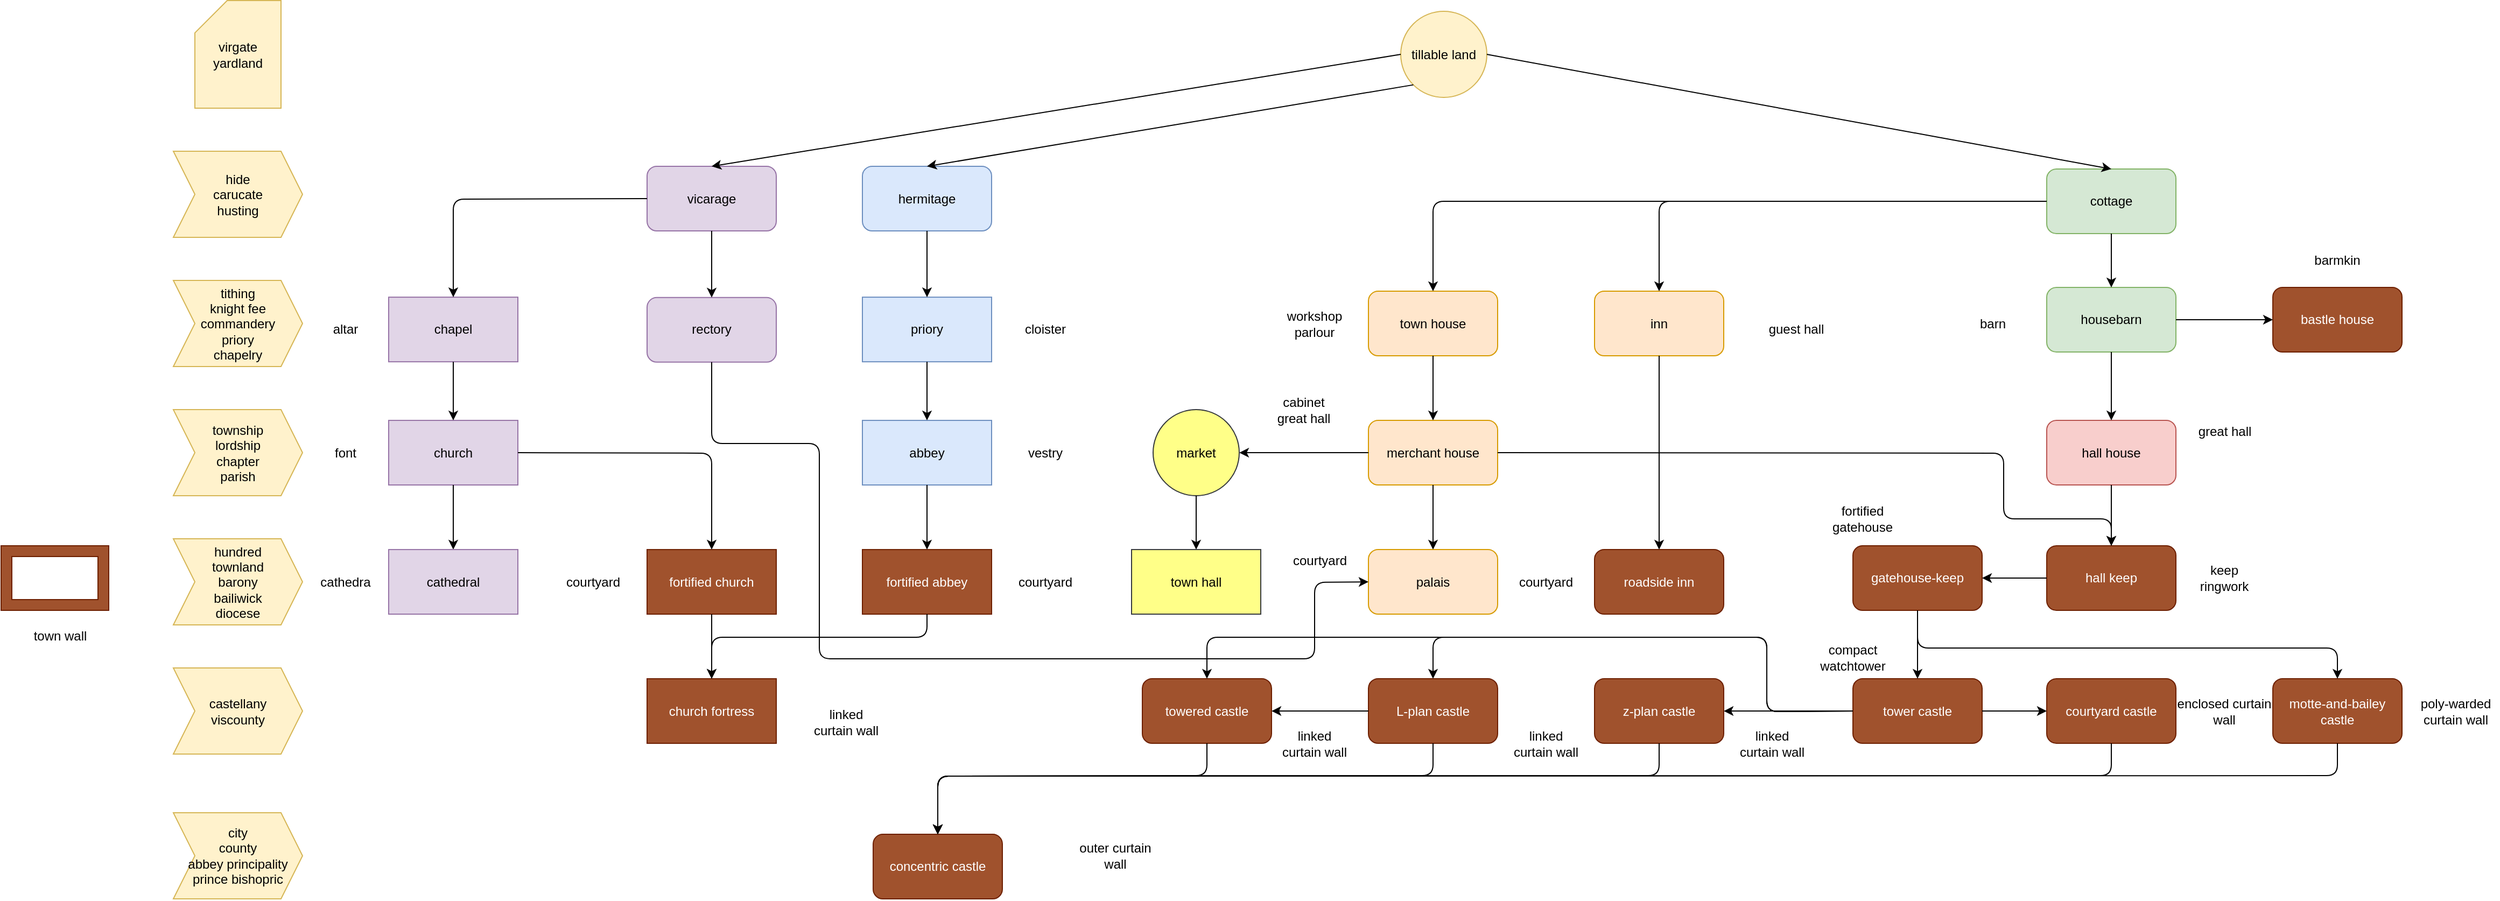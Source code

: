 <mxfile version="12.4.2" type="device" pages="1"><diagram id="bMu57RXg4j-dRuJXqPZt" name="Page-1"><mxGraphModel dx="1585" dy="838" grid="1" gridSize="10" guides="1" tooltips="1" connect="1" arrows="1" fold="1" page="1" pageScale="1" pageWidth="827" pageHeight="1169" math="0" shadow="0"><root><mxCell id="0"/><mxCell id="1" parent="0"/><mxCell id="_dfp7Mp4CcfCrXWmgRFr-1" value="hall house" style="rounded=1;whiteSpace=wrap;html=1;fillColor=#f8cecc;strokeColor=#b85450;" vertex="1" parent="1"><mxGeometry x="2040" y="418.53" width="120" height="60" as="geometry"/></mxCell><mxCell id="_dfp7Mp4CcfCrXWmgRFr-2" value="hall keep" style="rounded=1;whiteSpace=wrap;html=1;fillColor=#a0522d;strokeColor=#6D1F00;fontColor=#ffffff;" vertex="1" parent="1"><mxGeometry x="2040" y="535" width="120" height="60" as="geometry"/></mxCell><mxCell id="_dfp7Mp4CcfCrXWmgRFr-3" value="gatehouse-keep" style="rounded=1;whiteSpace=wrap;html=1;fillColor=#a0522d;strokeColor=#6D1F00;fontColor=#ffffff;" vertex="1" parent="1"><mxGeometry x="1860" y="535" width="120" height="60" as="geometry"/></mxCell><mxCell id="_dfp7Mp4CcfCrXWmgRFr-4" value="" style="endArrow=classic;html=1;entryX=1;entryY=0.5;entryDx=0;entryDy=0;exitX=0;exitY=0.5;exitDx=0;exitDy=0;" edge="1" parent="1" source="_dfp7Mp4CcfCrXWmgRFr-2" target="_dfp7Mp4CcfCrXWmgRFr-3"><mxGeometry width="50" height="50" relative="1" as="geometry"><mxPoint x="2040" y="835" as="sourcePoint"/><mxPoint x="2090" y="785" as="targetPoint"/></mxGeometry></mxCell><mxCell id="_dfp7Mp4CcfCrXWmgRFr-5" value="" style="endArrow=classic;html=1;entryX=0.5;entryY=0;entryDx=0;entryDy=0;exitX=0.5;exitY=1;exitDx=0;exitDy=0;" edge="1" parent="1" source="_dfp7Mp4CcfCrXWmgRFr-1" target="_dfp7Mp4CcfCrXWmgRFr-2"><mxGeometry width="50" height="50" relative="1" as="geometry"><mxPoint x="2040" y="835" as="sourcePoint"/><mxPoint x="2090" y="785" as="targetPoint"/></mxGeometry></mxCell><mxCell id="_dfp7Mp4CcfCrXWmgRFr-6" value="tower castle" style="rounded=1;whiteSpace=wrap;html=1;fillColor=#a0522d;strokeColor=#6D1F00;fontColor=#ffffff;" vertex="1" parent="1"><mxGeometry x="1860" y="658.53" width="120" height="60" as="geometry"/></mxCell><mxCell id="_dfp7Mp4CcfCrXWmgRFr-8" value="motte-and-bailey castle" style="rounded=1;whiteSpace=wrap;html=1;fillColor=#a0522d;strokeColor=#6D1F00;fontColor=#ffffff;" vertex="1" parent="1"><mxGeometry x="2250" y="658.53" width="120" height="60" as="geometry"/></mxCell><mxCell id="_dfp7Mp4CcfCrXWmgRFr-10" value="courtyard castle" style="rounded=1;whiteSpace=wrap;html=1;fillColor=#a0522d;strokeColor=#6D1F00;fontColor=#ffffff;" vertex="1" parent="1"><mxGeometry x="2040" y="658.53" width="120" height="60" as="geometry"/></mxCell><mxCell id="_dfp7Mp4CcfCrXWmgRFr-11" value="z-plan castle" style="rounded=1;whiteSpace=wrap;html=1;fillColor=#a0522d;strokeColor=#6D1F00;fontColor=#ffffff;" vertex="1" parent="1"><mxGeometry x="1620" y="658.53" width="120" height="60" as="geometry"/></mxCell><mxCell id="_dfp7Mp4CcfCrXWmgRFr-12" value="L-plan castle" style="rounded=1;whiteSpace=wrap;html=1;fillColor=#a0522d;strokeColor=#6D1F00;fontColor=#ffffff;" vertex="1" parent="1"><mxGeometry x="1410" y="658.53" width="120" height="60" as="geometry"/></mxCell><mxCell id="_dfp7Mp4CcfCrXWmgRFr-13" value="towered castle" style="rounded=1;whiteSpace=wrap;html=1;fillColor=#a0522d;strokeColor=#6D1F00;fontColor=#ffffff;" vertex="1" parent="1"><mxGeometry x="1200" y="658.53" width="120" height="60" as="geometry"/></mxCell><mxCell id="_dfp7Mp4CcfCrXWmgRFr-18" value="" style="endArrow=classic;html=1;exitX=0;exitY=0.5;exitDx=0;exitDy=0;entryX=1;entryY=0.5;entryDx=0;entryDy=0;" edge="1" parent="1" source="_dfp7Mp4CcfCrXWmgRFr-12" target="_dfp7Mp4CcfCrXWmgRFr-13"><mxGeometry width="50" height="50" relative="1" as="geometry"><mxPoint x="1200" y="1058.53" as="sourcePoint"/><mxPoint x="1250" y="1008.53" as="targetPoint"/></mxGeometry></mxCell><mxCell id="_dfp7Mp4CcfCrXWmgRFr-19" value="poly-warded curtain wall" style="text;html=1;strokeColor=none;fillColor=none;align=center;verticalAlign=middle;whiteSpace=wrap;rounded=0;" vertex="1" parent="1"><mxGeometry x="2380" y="678.53" width="80" height="20" as="geometry"/></mxCell><mxCell id="_dfp7Mp4CcfCrXWmgRFr-20" value="linked curtain wall" style="text;html=1;strokeColor=none;fillColor=none;align=center;verticalAlign=middle;whiteSpace=wrap;rounded=0;" vertex="1" parent="1"><mxGeometry x="1750" y="708.53" width="70" height="20" as="geometry"/></mxCell><mxCell id="_dfp7Mp4CcfCrXWmgRFr-21" value="outer curtain wall" style="text;html=1;strokeColor=none;fillColor=none;align=center;verticalAlign=middle;whiteSpace=wrap;rounded=0;" vertex="1" parent="1"><mxGeometry x="1140" y="813.03" width="70" height="20" as="geometry"/></mxCell><mxCell id="_dfp7Mp4CcfCrXWmgRFr-22" value="enclosed curtain wall" style="text;html=1;strokeColor=none;fillColor=none;align=center;verticalAlign=middle;whiteSpace=wrap;rounded=0;" vertex="1" parent="1"><mxGeometry x="2160" y="678.53" width="90" height="20" as="geometry"/></mxCell><mxCell id="_dfp7Mp4CcfCrXWmgRFr-23" value="compact watchtower" style="text;html=1;strokeColor=none;fillColor=none;align=center;verticalAlign=middle;whiteSpace=wrap;rounded=0;" vertex="1" parent="1"><mxGeometry x="1820" y="628.53" width="80" height="20" as="geometry"/></mxCell><mxCell id="_dfp7Mp4CcfCrXWmgRFr-24" value="fortified gatehouse" style="text;html=1;strokeColor=none;fillColor=none;align=center;verticalAlign=middle;whiteSpace=wrap;rounded=0;" vertex="1" parent="1"><mxGeometry x="1848.71" y="500" width="40" height="20" as="geometry"/></mxCell><mxCell id="_dfp7Mp4CcfCrXWmgRFr-25" value="&lt;div&gt;keep&lt;/div&gt;&lt;div&gt;ringwork&lt;br&gt;&lt;/div&gt;" style="text;html=1;strokeColor=none;fillColor=none;align=center;verticalAlign=middle;whiteSpace=wrap;rounded=0;" vertex="1" parent="1"><mxGeometry x="2185" y="555" width="40" height="20" as="geometry"/></mxCell><mxCell id="_dfp7Mp4CcfCrXWmgRFr-26" value="housebarn" style="rounded=1;whiteSpace=wrap;html=1;fillColor=#d5e8d4;strokeColor=#82b366;" vertex="1" parent="1"><mxGeometry x="2040" y="295" width="120" height="60" as="geometry"/></mxCell><mxCell id="_dfp7Mp4CcfCrXWmgRFr-27" value="" style="endArrow=classic;html=1;entryX=0.5;entryY=0;entryDx=0;entryDy=0;exitX=0.5;exitY=1;exitDx=0;exitDy=0;" edge="1" parent="1" source="_dfp7Mp4CcfCrXWmgRFr-26" target="_dfp7Mp4CcfCrXWmgRFr-1"><mxGeometry width="50" height="50" relative="1" as="geometry"><mxPoint x="1410" y="1235" as="sourcePoint"/><mxPoint x="1460" y="1185" as="targetPoint"/></mxGeometry></mxCell><mxCell id="_dfp7Mp4CcfCrXWmgRFr-28" value="great hall" style="text;html=1;strokeColor=none;fillColor=none;align=center;verticalAlign=middle;whiteSpace=wrap;rounded=0;" vertex="1" parent="1"><mxGeometry x="2172.5" y="418.53" width="65" height="20" as="geometry"/></mxCell><mxCell id="_dfp7Mp4CcfCrXWmgRFr-29" value="cottage" style="rounded=1;whiteSpace=wrap;html=1;fillColor=#d5e8d4;strokeColor=#82b366;" vertex="1" parent="1"><mxGeometry x="2040" y="185" width="120" height="60" as="geometry"/></mxCell><mxCell id="_dfp7Mp4CcfCrXWmgRFr-30" value="" style="endArrow=classic;html=1;entryX=0.5;entryY=0;entryDx=0;entryDy=0;exitX=0.5;exitY=1;exitDx=0;exitDy=0;" edge="1" parent="1" source="_dfp7Mp4CcfCrXWmgRFr-29" target="_dfp7Mp4CcfCrXWmgRFr-26"><mxGeometry width="50" height="50" relative="1" as="geometry"><mxPoint x="1410" y="1235" as="sourcePoint"/><mxPoint x="1460" y="1185" as="targetPoint"/></mxGeometry></mxCell><mxCell id="_dfp7Mp4CcfCrXWmgRFr-31" value="barn" style="text;html=1;strokeColor=none;fillColor=none;align=center;verticalAlign=middle;whiteSpace=wrap;rounded=0;" vertex="1" parent="1"><mxGeometry x="1970" y="318.53" width="40" height="20" as="geometry"/></mxCell><mxCell id="_dfp7Mp4CcfCrXWmgRFr-54" value="inn" style="rounded=1;whiteSpace=wrap;html=1;fillColor=#ffe6cc;strokeColor=#d79b00;" vertex="1" parent="1"><mxGeometry x="1620" y="298.53" width="120" height="60" as="geometry"/></mxCell><mxCell id="_dfp7Mp4CcfCrXWmgRFr-55" value="roadside inn" style="rounded=1;whiteSpace=wrap;html=1;fillColor=#a0522d;strokeColor=#6D1F00;fontColor=#ffffff;" vertex="1" parent="1"><mxGeometry x="1620" y="538.53" width="120" height="60" as="geometry"/></mxCell><mxCell id="_dfp7Mp4CcfCrXWmgRFr-56" value="" style="endArrow=classic;html=1;exitX=0.5;exitY=1;exitDx=0;exitDy=0;" edge="1" parent="1" source="_dfp7Mp4CcfCrXWmgRFr-54" target="_dfp7Mp4CcfCrXWmgRFr-55"><mxGeometry width="50" height="50" relative="1" as="geometry"><mxPoint x="1270" y="1673.53" as="sourcePoint"/><mxPoint x="1320" y="1623.53" as="targetPoint"/></mxGeometry></mxCell><mxCell id="_dfp7Mp4CcfCrXWmgRFr-57" value="courtyard" style="text;html=1;strokeColor=none;fillColor=none;align=center;verticalAlign=middle;whiteSpace=wrap;rounded=0;" vertex="1" parent="1"><mxGeometry x="1325" y="538.53" width="80" height="20" as="geometry"/></mxCell><mxCell id="_dfp7Mp4CcfCrXWmgRFr-58" value="town house" style="rounded=1;whiteSpace=wrap;html=1;fillColor=#ffe6cc;strokeColor=#d79b00;" vertex="1" parent="1"><mxGeometry x="1410" y="298.53" width="120" height="60" as="geometry"/></mxCell><mxCell id="_dfp7Mp4CcfCrXWmgRFr-59" value="merchant house" style="rounded=1;whiteSpace=wrap;html=1;fillColor=#ffe6cc;strokeColor=#d79b00;" vertex="1" parent="1"><mxGeometry x="1410" y="418.53" width="120" height="60" as="geometry"/></mxCell><mxCell id="_dfp7Mp4CcfCrXWmgRFr-60" value="" style="endArrow=classic;html=1;exitX=0.5;exitY=1;exitDx=0;exitDy=0;" edge="1" parent="1" source="_dfp7Mp4CcfCrXWmgRFr-58" target="_dfp7Mp4CcfCrXWmgRFr-59"><mxGeometry width="50" height="50" relative="1" as="geometry"><mxPoint x="1280" y="1673.53" as="sourcePoint"/><mxPoint x="1600" y="1049.392" as="targetPoint"/></mxGeometry></mxCell><mxCell id="_dfp7Mp4CcfCrXWmgRFr-61" value="courtyard" style="text;html=1;strokeColor=none;fillColor=none;align=center;verticalAlign=middle;whiteSpace=wrap;rounded=0;" vertex="1" parent="1"><mxGeometry x="1540" y="558.53" width="70" height="20" as="geometry"/></mxCell><mxCell id="_dfp7Mp4CcfCrXWmgRFr-62" value="&lt;div&gt;cabinet&lt;/div&gt;&lt;div&gt;great hall&lt;br&gt;&lt;/div&gt;" style="text;html=1;strokeColor=none;fillColor=none;align=center;verticalAlign=middle;whiteSpace=wrap;rounded=0;" vertex="1" parent="1"><mxGeometry x="1320" y="398.53" width="60" height="20" as="geometry"/></mxCell><mxCell id="_dfp7Mp4CcfCrXWmgRFr-63" value="" style="endArrow=classic;html=1;exitX=0;exitY=0.5;exitDx=0;exitDy=0;entryX=0.5;entryY=0;entryDx=0;entryDy=0;" edge="1" parent="1" source="_dfp7Mp4CcfCrXWmgRFr-29" target="_dfp7Mp4CcfCrXWmgRFr-54"><mxGeometry width="50" height="50" relative="1" as="geometry"><mxPoint x="1910" y="275" as="sourcePoint"/><mxPoint x="1560" y="585" as="targetPoint"/><Array as="points"><mxPoint x="1680" y="215"/></Array></mxGeometry></mxCell><mxCell id="_dfp7Mp4CcfCrXWmgRFr-64" value="" style="endArrow=classic;html=1;exitX=0;exitY=0.5;exitDx=0;exitDy=0;entryX=0.5;entryY=0;entryDx=0;entryDy=0;" edge="1" parent="1" source="_dfp7Mp4CcfCrXWmgRFr-29" target="_dfp7Mp4CcfCrXWmgRFr-58"><mxGeometry width="50" height="50" relative="1" as="geometry"><mxPoint x="1340" y="145" as="sourcePoint"/><mxPoint x="1050" y="317.07" as="targetPoint"/><Array as="points"><mxPoint x="1470" y="215"/></Array></mxGeometry></mxCell><mxCell id="_dfp7Mp4CcfCrXWmgRFr-65" value="guest hall" style="text;html=1;strokeColor=none;fillColor=none;align=center;verticalAlign=middle;whiteSpace=wrap;rounded=0;" vertex="1" parent="1"><mxGeometry x="1770" y="324.42" width="75" height="20" as="geometry"/></mxCell><mxCell id="_dfp7Mp4CcfCrXWmgRFr-66" value="&lt;div&gt;workshop&lt;/div&gt;&lt;div&gt;parlour&lt;br&gt;&lt;/div&gt;" style="text;html=1;strokeColor=none;fillColor=none;align=center;verticalAlign=middle;whiteSpace=wrap;rounded=0;" vertex="1" parent="1"><mxGeometry x="1325" y="318.53" width="70" height="20" as="geometry"/></mxCell><mxCell id="_dfp7Mp4CcfCrXWmgRFr-67" value="concentric castle" style="rounded=1;whiteSpace=wrap;html=1;fillColor=#a0522d;strokeColor=#6D1F00;fontColor=#ffffff;" vertex="1" parent="1"><mxGeometry x="950" y="803.03" width="120" height="60" as="geometry"/></mxCell><mxCell id="_dfp7Mp4CcfCrXWmgRFr-68" value="" style="endArrow=classic;html=1;exitX=0.5;exitY=1;exitDx=0;exitDy=0;entryX=0.5;entryY=0;entryDx=0;entryDy=0;" edge="1" parent="1" source="_dfp7Mp4CcfCrXWmgRFr-13" target="_dfp7Mp4CcfCrXWmgRFr-67"><mxGeometry width="50" height="50" relative="1" as="geometry"><mxPoint x="1290" y="838.53" as="sourcePoint"/><mxPoint x="1140" y="778.53" as="targetPoint"/><Array as="points"><mxPoint x="1260" y="748.53"/><mxPoint x="1010" y="749"/></Array></mxGeometry></mxCell><mxCell id="_dfp7Mp4CcfCrXWmgRFr-69" value="" style="endArrow=classic;html=1;exitX=0.5;exitY=1;exitDx=0;exitDy=0;entryX=0.5;entryY=0;entryDx=0;entryDy=0;" edge="1" parent="1" source="_dfp7Mp4CcfCrXWmgRFr-12" target="_dfp7Mp4CcfCrXWmgRFr-67"><mxGeometry width="50" height="50" relative="1" as="geometry"><mxPoint x="1300" y="908.53" as="sourcePoint"/><mxPoint x="1360" y="838.53" as="targetPoint"/><Array as="points"><mxPoint x="1470" y="748.53"/><mxPoint x="1010" y="749"/></Array></mxGeometry></mxCell><mxCell id="_dfp7Mp4CcfCrXWmgRFr-70" value="" style="endArrow=classic;html=1;exitX=0.5;exitY=1;exitDx=0;exitDy=0;entryX=0.5;entryY=0;entryDx=0;entryDy=0;" edge="1" parent="1" source="_dfp7Mp4CcfCrXWmgRFr-11" target="_dfp7Mp4CcfCrXWmgRFr-67"><mxGeometry width="50" height="50" relative="1" as="geometry"><mxPoint x="1670" y="788.53" as="sourcePoint"/><mxPoint x="1520" y="818.53" as="targetPoint"/><Array as="points"><mxPoint x="1680" y="748.53"/><mxPoint x="1010" y="749"/></Array></mxGeometry></mxCell><mxCell id="_dfp7Mp4CcfCrXWmgRFr-71" value="" style="endArrow=classic;html=1;exitX=0.5;exitY=1;exitDx=0;exitDy=0;entryX=0.5;entryY=0;entryDx=0;entryDy=0;" edge="1" parent="1" source="_dfp7Mp4CcfCrXWmgRFr-10" target="_dfp7Mp4CcfCrXWmgRFr-67"><mxGeometry width="50" height="50" relative="1" as="geometry"><mxPoint x="1820" y="778.53" as="sourcePoint"/><mxPoint x="1830" y="808.53" as="targetPoint"/><Array as="points"><mxPoint x="2100" y="748.53"/><mxPoint x="1010" y="749"/></Array></mxGeometry></mxCell><mxCell id="_dfp7Mp4CcfCrXWmgRFr-72" value="" style="endArrow=classic;html=1;exitX=0.5;exitY=1;exitDx=0;exitDy=0;entryX=0.5;entryY=0;entryDx=0;entryDy=0;" edge="1" parent="1" source="_dfp7Mp4CcfCrXWmgRFr-8" target="_dfp7Mp4CcfCrXWmgRFr-67"><mxGeometry width="50" height="50" relative="1" as="geometry"><mxPoint x="2040" y="838.53" as="sourcePoint"/><mxPoint x="2070" y="818.53" as="targetPoint"/><Array as="points"><mxPoint x="2310" y="748.53"/><mxPoint x="1010" y="749"/></Array></mxGeometry></mxCell><mxCell id="_dfp7Mp4CcfCrXWmgRFr-95" value="priory" style="rounded=0;whiteSpace=wrap;html=1;fillColor=#dae8fc;strokeColor=#6c8ebf;" vertex="1" parent="1"><mxGeometry x="940" y="304.08" width="120" height="60" as="geometry"/></mxCell><mxCell id="_dfp7Mp4CcfCrXWmgRFr-96" value="abbey" style="rounded=0;whiteSpace=wrap;html=1;fillColor=#dae8fc;strokeColor=#6c8ebf;" vertex="1" parent="1"><mxGeometry x="940" y="418.53" width="120" height="60" as="geometry"/></mxCell><mxCell id="_dfp7Mp4CcfCrXWmgRFr-97" value="fortified abbey" style="rounded=0;whiteSpace=wrap;html=1;fillColor=#a0522d;strokeColor=#6D1F00;fontColor=#ffffff;" vertex="1" parent="1"><mxGeometry x="940" y="538.53" width="120" height="60" as="geometry"/></mxCell><mxCell id="_dfp7Mp4CcfCrXWmgRFr-98" value="" style="endArrow=classic;html=1;exitX=0.5;exitY=1;exitDx=0;exitDy=0;" edge="1" parent="1" source="_dfp7Mp4CcfCrXWmgRFr-96" target="_dfp7Mp4CcfCrXWmgRFr-97"><mxGeometry width="50" height="50" relative="1" as="geometry"><mxPoint x="1171.29" y="544.997" as="sourcePoint"/><mxPoint x="1071.29" y="665.83" as="targetPoint"/></mxGeometry></mxCell><mxCell id="_dfp7Mp4CcfCrXWmgRFr-99" value="" style="endArrow=classic;html=1;exitX=0.5;exitY=1;exitDx=0;exitDy=0;entryX=0.5;entryY=0;entryDx=0;entryDy=0;" edge="1" parent="1" source="_dfp7Mp4CcfCrXWmgRFr-95" target="_dfp7Mp4CcfCrXWmgRFr-96"><mxGeometry width="50" height="50" relative="1" as="geometry"><mxPoint x="1151.29" y="537.497" as="sourcePoint"/><mxPoint x="1111.29" y="610.83" as="targetPoint"/></mxGeometry></mxCell><mxCell id="_dfp7Mp4CcfCrXWmgRFr-100" value="church" style="rounded=0;whiteSpace=wrap;html=1;fillColor=#e1d5e7;strokeColor=#9673a6;" vertex="1" parent="1"><mxGeometry x="500" y="418.53" width="120" height="60" as="geometry"/></mxCell><mxCell id="_dfp7Mp4CcfCrXWmgRFr-102" value="hermitage" style="rounded=1;whiteSpace=wrap;html=1;fillColor=#dae8fc;strokeColor=#6c8ebf;" vertex="1" parent="1"><mxGeometry x="940" y="182.5" width="120" height="60" as="geometry"/></mxCell><mxCell id="_dfp7Mp4CcfCrXWmgRFr-103" value="" style="endArrow=classic;html=1;entryX=0.5;entryY=0;entryDx=0;entryDy=0;exitX=0.5;exitY=1;exitDx=0;exitDy=0;" edge="1" parent="1" source="_dfp7Mp4CcfCrXWmgRFr-100" target="_dfp7Mp4CcfCrXWmgRFr-118"><mxGeometry width="50" height="50" relative="1" as="geometry"><mxPoint x="360" y="350" as="sourcePoint"/><mxPoint x="560" y="552.64" as="targetPoint"/></mxGeometry></mxCell><mxCell id="_dfp7Mp4CcfCrXWmgRFr-104" value="rectory" style="rounded=1;whiteSpace=wrap;html=1;fillColor=#e1d5e7;strokeColor=#9673a6;" vertex="1" parent="1"><mxGeometry x="740" y="304.42" width="120" height="60" as="geometry"/></mxCell><mxCell id="_dfp7Mp4CcfCrXWmgRFr-105" value="vicarage" style="rounded=1;whiteSpace=wrap;html=1;fillColor=#e1d5e7;strokeColor=#9673a6;" vertex="1" parent="1"><mxGeometry x="740" y="182.5" width="120" height="60" as="geometry"/></mxCell><mxCell id="_dfp7Mp4CcfCrXWmgRFr-106" value="" style="endArrow=classic;html=1;exitX=0.5;exitY=1;exitDx=0;exitDy=0;entryX=0.5;entryY=0;entryDx=0;entryDy=0;" edge="1" parent="1" source="_dfp7Mp4CcfCrXWmgRFr-105" target="_dfp7Mp4CcfCrXWmgRFr-104"><mxGeometry width="50" height="50" relative="1" as="geometry"><mxPoint x="870" y="552.5" as="sourcePoint"/><mxPoint x="790" y="580" as="targetPoint"/></mxGeometry></mxCell><mxCell id="_dfp7Mp4CcfCrXWmgRFr-107" value="" style="endArrow=classic;html=1;exitX=0.5;exitY=1;exitDx=0;exitDy=0;entryX=0.5;entryY=0;entryDx=0;entryDy=0;" edge="1" parent="1" source="_dfp7Mp4CcfCrXWmgRFr-102" target="_dfp7Mp4CcfCrXWmgRFr-95"><mxGeometry width="50" height="50" relative="1" as="geometry"><mxPoint x="781.29" y="250.83" as="sourcePoint"/><mxPoint x="781.29" y="316.11" as="targetPoint"/></mxGeometry></mxCell><mxCell id="_dfp7Mp4CcfCrXWmgRFr-108" value="chapel" style="rounded=0;whiteSpace=wrap;html=1;fillColor=#e1d5e7;strokeColor=#9673a6;" vertex="1" parent="1"><mxGeometry x="500" y="304.08" width="120" height="60" as="geometry"/></mxCell><mxCell id="_dfp7Mp4CcfCrXWmgRFr-109" value="" style="endArrow=classic;html=1;exitX=0;exitY=0.5;exitDx=0;exitDy=0;entryX=0.5;entryY=0;entryDx=0;entryDy=0;" edge="1" parent="1" source="_dfp7Mp4CcfCrXWmgRFr-105" target="_dfp7Mp4CcfCrXWmgRFr-108"><mxGeometry width="50" height="50" relative="1" as="geometry"><mxPoint x="670" y="140" as="sourcePoint"/><mxPoint x="550" y="140" as="targetPoint"/><Array as="points"><mxPoint x="560" y="213"/></Array></mxGeometry></mxCell><mxCell id="_dfp7Mp4CcfCrXWmgRFr-110" value="" style="endArrow=classic;html=1;exitX=0.5;exitY=1;exitDx=0;exitDy=0;" edge="1" parent="1" source="_dfp7Mp4CcfCrXWmgRFr-108" target="_dfp7Mp4CcfCrXWmgRFr-100"><mxGeometry width="50" height="50" relative="1" as="geometry"><mxPoint x="390" y="260" as="sourcePoint"/><mxPoint x="390" y="321.92" as="targetPoint"/></mxGeometry></mxCell><mxCell id="_dfp7Mp4CcfCrXWmgRFr-111" value="cathedra" style="text;html=1;strokeColor=none;fillColor=none;align=center;verticalAlign=middle;whiteSpace=wrap;rounded=0;" vertex="1" parent="1"><mxGeometry x="440" y="558.53" width="40" height="20" as="geometry"/></mxCell><mxCell id="_dfp7Mp4CcfCrXWmgRFr-112" value="altar" style="text;html=1;strokeColor=none;fillColor=none;align=center;verticalAlign=middle;whiteSpace=wrap;rounded=0;" vertex="1" parent="1"><mxGeometry x="440" y="324.42" width="40" height="20" as="geometry"/></mxCell><mxCell id="_dfp7Mp4CcfCrXWmgRFr-114" value="font" style="text;html=1;strokeColor=none;fillColor=none;align=center;verticalAlign=middle;whiteSpace=wrap;rounded=0;" vertex="1" parent="1"><mxGeometry x="440" y="438.53" width="40" height="20" as="geometry"/></mxCell><mxCell id="_dfp7Mp4CcfCrXWmgRFr-115" value="cloister" style="text;html=1;strokeColor=none;fillColor=none;align=center;verticalAlign=middle;whiteSpace=wrap;rounded=0;" vertex="1" parent="1"><mxGeometry x="1090" y="324.42" width="40" height="20" as="geometry"/></mxCell><mxCell id="_dfp7Mp4CcfCrXWmgRFr-116" value="courtyard" style="text;html=1;strokeColor=none;fillColor=none;align=center;verticalAlign=middle;whiteSpace=wrap;rounded=0;" vertex="1" parent="1"><mxGeometry x="1090" y="558.53" width="40" height="20" as="geometry"/></mxCell><mxCell id="_dfp7Mp4CcfCrXWmgRFr-117" value="vestry" style="text;html=1;strokeColor=none;fillColor=none;align=center;verticalAlign=middle;whiteSpace=wrap;rounded=0;" vertex="1" parent="1"><mxGeometry x="1090" y="438.53" width="40" height="20" as="geometry"/></mxCell><mxCell id="_dfp7Mp4CcfCrXWmgRFr-118" value="cathedral" style="rounded=0;whiteSpace=wrap;html=1;fillColor=#e1d5e7;strokeColor=#9673a6;" vertex="1" parent="1"><mxGeometry x="500" y="538.53" width="120" height="60" as="geometry"/></mxCell><mxCell id="_dfp7Mp4CcfCrXWmgRFr-119" value="palais" style="rounded=1;whiteSpace=wrap;html=1;fillColor=#ffe6cc;strokeColor=#d79b00;" vertex="1" parent="1"><mxGeometry x="1410" y="538.53" width="120" height="60" as="geometry"/></mxCell><mxCell id="_dfp7Mp4CcfCrXWmgRFr-120" value="" style="endArrow=classic;html=1;exitX=0.5;exitY=1;exitDx=0;exitDy=0;entryX=0.5;entryY=0;entryDx=0;entryDy=0;" edge="1" parent="1" source="_dfp7Mp4CcfCrXWmgRFr-59" target="_dfp7Mp4CcfCrXWmgRFr-119"><mxGeometry width="50" height="50" relative="1" as="geometry"><mxPoint x="1350" y="723.53" as="sourcePoint"/><mxPoint x="1350" y="792.5" as="targetPoint"/></mxGeometry></mxCell><mxCell id="_dfp7Mp4CcfCrXWmgRFr-128" value="tillable land" style="ellipse;whiteSpace=wrap;html=1;aspect=fixed;fillColor=#fff2cc;strokeColor=#d6b656;" vertex="1" parent="1"><mxGeometry x="1440" y="38.53" width="80" height="80" as="geometry"/></mxCell><mxCell id="hwaHzR4y0qbsWdCwGKjP-1" value="&lt;div&gt;virgate&lt;/div&gt;&lt;div&gt;yardland&lt;br&gt;&lt;/div&gt;" style="shape=card;whiteSpace=wrap;html=1;fillColor=#fff2cc;strokeColor=#d6b656;" vertex="1" parent="1"><mxGeometry x="320" y="28.53" width="80" height="100" as="geometry"/></mxCell><mxCell id="hwaHzR4y0qbsWdCwGKjP-2" value="&lt;div&gt;hide&lt;/div&gt;&lt;div&gt;carucate&lt;/div&gt;&lt;div&gt;husting&lt;br&gt;&lt;/div&gt;" style="shape=step;perimeter=stepPerimeter;whiteSpace=wrap;html=1;fixedSize=1;fillColor=#fff2cc;strokeColor=#d6b656;" vertex="1" parent="1"><mxGeometry x="300" y="168.53" width="120" height="80" as="geometry"/></mxCell><mxCell id="hwaHzR4y0qbsWdCwGKjP-3" value="&lt;div&gt;tithing&lt;/div&gt;&lt;div&gt;knight fee&lt;/div&gt;&lt;div&gt;commandery&lt;/div&gt;&lt;div&gt;priory&lt;/div&gt;&lt;div&gt;chapelry&lt;br&gt;&lt;/div&gt;" style="shape=step;perimeter=stepPerimeter;whiteSpace=wrap;html=1;fixedSize=1;fillColor=#fff2cc;strokeColor=#d6b656;" vertex="1" parent="1"><mxGeometry x="300" y="288.53" width="120" height="80" as="geometry"/></mxCell><mxCell id="hwaHzR4y0qbsWdCwGKjP-4" value="&lt;div&gt;township&lt;/div&gt;&lt;div&gt;lordship&lt;/div&gt;&lt;div&gt;chapter&lt;/div&gt;&lt;div&gt;parish&lt;br&gt;&lt;/div&gt;" style="shape=step;perimeter=stepPerimeter;whiteSpace=wrap;html=1;fixedSize=1;fillColor=#fff2cc;strokeColor=#d6b656;" vertex="1" parent="1"><mxGeometry x="300" y="408.53" width="120" height="80" as="geometry"/></mxCell><mxCell id="hwaHzR4y0qbsWdCwGKjP-5" value="&lt;div&gt;hundred&lt;/div&gt;&lt;div&gt;townland&lt;/div&gt;&lt;div&gt;barony&lt;/div&gt;&lt;div&gt;bailiwick&lt;/div&gt;&lt;div&gt;diocese&lt;/div&gt;" style="shape=step;perimeter=stepPerimeter;whiteSpace=wrap;html=1;fixedSize=1;fillColor=#fff2cc;strokeColor=#d6b656;" vertex="1" parent="1"><mxGeometry x="300" y="528.53" width="120" height="80" as="geometry"/></mxCell><mxCell id="hwaHzR4y0qbsWdCwGKjP-6" value="&lt;div&gt;castellany&lt;/div&gt;&lt;div&gt;viscounty&lt;br&gt;&lt;/div&gt;" style="shape=step;perimeter=stepPerimeter;whiteSpace=wrap;html=1;fixedSize=1;fillColor=#fff2cc;strokeColor=#d6b656;" vertex="1" parent="1"><mxGeometry x="300" y="648.53" width="120" height="80" as="geometry"/></mxCell><mxCell id="hwaHzR4y0qbsWdCwGKjP-7" value="&lt;div&gt;city&lt;/div&gt;&lt;div&gt;county&lt;/div&gt;&lt;div&gt;abbey principality&lt;/div&gt;&lt;div&gt;prince bishopric&lt;br&gt;&lt;/div&gt;" style="shape=step;perimeter=stepPerimeter;whiteSpace=wrap;html=1;fixedSize=1;fillColor=#fff2cc;strokeColor=#d6b656;" vertex="1" parent="1"><mxGeometry x="300" y="783.03" width="120" height="80" as="geometry"/></mxCell><mxCell id="hwaHzR4y0qbsWdCwGKjP-9" value="" style="endArrow=classic;html=1;exitX=0.5;exitY=1;exitDx=0;exitDy=0;entryX=0.5;entryY=0;entryDx=0;entryDy=0;" edge="1" parent="1" source="_dfp7Mp4CcfCrXWmgRFr-3" target="_dfp7Mp4CcfCrXWmgRFr-6"><mxGeometry width="50" height="50" relative="1" as="geometry"><mxPoint x="1130" y="1270" as="sourcePoint"/><mxPoint x="1180" y="1220" as="targetPoint"/></mxGeometry></mxCell><mxCell id="hwaHzR4y0qbsWdCwGKjP-13" value="linked curtain wall" style="text;html=1;strokeColor=none;fillColor=none;align=center;verticalAlign=middle;whiteSpace=wrap;rounded=0;" vertex="1" parent="1"><mxGeometry x="1540" y="708.53" width="70" height="20" as="geometry"/></mxCell><mxCell id="hwaHzR4y0qbsWdCwGKjP-14" value="linked curtain wall" style="text;html=1;strokeColor=none;fillColor=none;align=center;verticalAlign=middle;whiteSpace=wrap;rounded=0;" vertex="1" parent="1"><mxGeometry x="1325" y="708.53" width="70" height="20" as="geometry"/></mxCell><mxCell id="hwaHzR4y0qbsWdCwGKjP-15" value="" style="endArrow=classic;html=1;exitX=0;exitY=0.5;exitDx=0;exitDy=0;entryX=1;entryY=0.5;entryDx=0;entryDy=0;" edge="1" parent="1" source="_dfp7Mp4CcfCrXWmgRFr-6" target="_dfp7Mp4CcfCrXWmgRFr-11"><mxGeometry width="50" height="50" relative="1" as="geometry"><mxPoint x="860" y="920" as="sourcePoint"/><mxPoint x="910" y="870" as="targetPoint"/></mxGeometry></mxCell><mxCell id="hwaHzR4y0qbsWdCwGKjP-16" value="" style="endArrow=classic;html=1;entryX=0.5;entryY=0;entryDx=0;entryDy=0;exitX=0.5;exitY=1;exitDx=0;exitDy=0;" edge="1" parent="1" source="_dfp7Mp4CcfCrXWmgRFr-3" target="_dfp7Mp4CcfCrXWmgRFr-8"><mxGeometry width="50" height="50" relative="1" as="geometry"><mxPoint x="2020" y="620" as="sourcePoint"/><mxPoint x="910" y="870" as="targetPoint"/><Array as="points"><mxPoint x="1920" y="630"/><mxPoint x="2310" y="630"/></Array></mxGeometry></mxCell><mxCell id="hwaHzR4y0qbsWdCwGKjP-17" value="" style="endArrow=classic;html=1;entryX=0;entryY=0.5;entryDx=0;entryDy=0;exitX=1;exitY=0.5;exitDx=0;exitDy=0;" edge="1" parent="1" source="_dfp7Mp4CcfCrXWmgRFr-6" target="_dfp7Mp4CcfCrXWmgRFr-10"><mxGeometry width="50" height="50" relative="1" as="geometry"><mxPoint x="860" y="920" as="sourcePoint"/><mxPoint x="910" y="870" as="targetPoint"/></mxGeometry></mxCell><mxCell id="hwaHzR4y0qbsWdCwGKjP-18" value="" style="endArrow=classic;html=1;exitX=0;exitY=0.5;exitDx=0;exitDy=0;entryX=0.5;entryY=0;entryDx=0;entryDy=0;" edge="1" parent="1" source="_dfp7Mp4CcfCrXWmgRFr-6" target="_dfp7Mp4CcfCrXWmgRFr-12"><mxGeometry width="50" height="50" relative="1" as="geometry"><mxPoint x="860" y="920" as="sourcePoint"/><mxPoint x="1610" y="610" as="targetPoint"/><Array as="points"><mxPoint x="1780" y="689"/><mxPoint x="1780" y="620"/><mxPoint x="1470" y="620"/></Array></mxGeometry></mxCell><mxCell id="hwaHzR4y0qbsWdCwGKjP-19" value="" style="endArrow=classic;html=1;exitX=0;exitY=0.5;exitDx=0;exitDy=0;entryX=0.5;entryY=0;entryDx=0;entryDy=0;" edge="1" parent="1" source="_dfp7Mp4CcfCrXWmgRFr-6" target="_dfp7Mp4CcfCrXWmgRFr-13"><mxGeometry width="50" height="50" relative="1" as="geometry"><mxPoint x="860" y="920" as="sourcePoint"/><mxPoint x="1300" y="610" as="targetPoint"/><Array as="points"><mxPoint x="1780" y="689"/><mxPoint x="1780" y="620"/><mxPoint x="1260" y="620"/></Array></mxGeometry></mxCell><mxCell id="hwaHzR4y0qbsWdCwGKjP-20" value="" style="endArrow=classic;html=1;entryX=0.5;entryY=0;entryDx=0;entryDy=0;exitX=1;exitY=0.5;exitDx=0;exitDy=0;" edge="1" parent="1" source="_dfp7Mp4CcfCrXWmgRFr-128" target="_dfp7Mp4CcfCrXWmgRFr-29"><mxGeometry width="50" height="50" relative="1" as="geometry"><mxPoint x="300" y="930" as="sourcePoint"/><mxPoint x="350" y="880" as="targetPoint"/></mxGeometry></mxCell><mxCell id="hwaHzR4y0qbsWdCwGKjP-21" value="" style="endArrow=classic;html=1;exitX=0;exitY=1;exitDx=0;exitDy=0;entryX=0.5;entryY=0;entryDx=0;entryDy=0;" edge="1" parent="1" source="_dfp7Mp4CcfCrXWmgRFr-128" target="_dfp7Mp4CcfCrXWmgRFr-102"><mxGeometry width="50" height="50" relative="1" as="geometry"><mxPoint x="300" y="930" as="sourcePoint"/><mxPoint x="350" y="880" as="targetPoint"/></mxGeometry></mxCell><mxCell id="hwaHzR4y0qbsWdCwGKjP-22" value="" style="endArrow=classic;html=1;exitX=0;exitY=0.5;exitDx=0;exitDy=0;entryX=0.5;entryY=0;entryDx=0;entryDy=0;" edge="1" parent="1" source="_dfp7Mp4CcfCrXWmgRFr-128" target="_dfp7Mp4CcfCrXWmgRFr-105"><mxGeometry width="50" height="50" relative="1" as="geometry"><mxPoint x="300" y="930" as="sourcePoint"/><mxPoint x="350" y="880" as="targetPoint"/></mxGeometry></mxCell><mxCell id="hwaHzR4y0qbsWdCwGKjP-23" value="" style="endArrow=classic;html=1;entryX=0.5;entryY=0;entryDx=0;entryDy=0;exitX=1;exitY=0.5;exitDx=0;exitDy=0;" edge="1" parent="1" source="_dfp7Mp4CcfCrXWmgRFr-59" target="_dfp7Mp4CcfCrXWmgRFr-2"><mxGeometry width="50" height="50" relative="1" as="geometry"><mxPoint x="1580" y="440" as="sourcePoint"/><mxPoint x="1520" y="950" as="targetPoint"/><Array as="points"><mxPoint x="2000" y="449"/><mxPoint x="2000" y="510"/><mxPoint x="2100" y="510"/></Array></mxGeometry></mxCell><mxCell id="hwaHzR4y0qbsWdCwGKjP-24" value="" style="endArrow=classic;html=1;entryX=0;entryY=0.5;entryDx=0;entryDy=0;exitX=0.5;exitY=1;exitDx=0;exitDy=0;" edge="1" parent="1" source="_dfp7Mp4CcfCrXWmgRFr-104" target="_dfp7Mp4CcfCrXWmgRFr-119"><mxGeometry width="50" height="50" relative="1" as="geometry"><mxPoint x="780" y="690" as="sourcePoint"/><mxPoint x="400" y="880" as="targetPoint"/><Array as="points"><mxPoint x="800" y="440"/><mxPoint x="900" y="440"/><mxPoint x="900" y="640"/><mxPoint x="1160" y="640"/><mxPoint x="1360" y="640"/><mxPoint x="1360" y="569"/></Array></mxGeometry></mxCell><mxCell id="hwaHzR4y0qbsWdCwGKjP-25" value="fortified church" style="rounded=0;whiteSpace=wrap;html=1;fillColor=#a0522d;strokeColor=#6D1F00;fontColor=#ffffff;" vertex="1" parent="1"><mxGeometry x="740" y="538.53" width="120" height="60" as="geometry"/></mxCell><mxCell id="hwaHzR4y0qbsWdCwGKjP-26" value="" style="endArrow=classic;html=1;entryX=0.5;entryY=0;entryDx=0;entryDy=0;exitX=1;exitY=0.5;exitDx=0;exitDy=0;" edge="1" parent="1" source="_dfp7Mp4CcfCrXWmgRFr-100" target="hwaHzR4y0qbsWdCwGKjP-25"><mxGeometry width="50" height="50" relative="1" as="geometry"><mxPoint x="300" y="930" as="sourcePoint"/><mxPoint x="350" y="880" as="targetPoint"/><Array as="points"><mxPoint x="800" y="449"/></Array></mxGeometry></mxCell><mxCell id="hwaHzR4y0qbsWdCwGKjP-27" value="church fortress" style="rounded=0;whiteSpace=wrap;html=1;fillColor=#a0522d;strokeColor=#6D1F00;fontColor=#ffffff;" vertex="1" parent="1"><mxGeometry x="740" y="658.53" width="120" height="60" as="geometry"/></mxCell><mxCell id="hwaHzR4y0qbsWdCwGKjP-28" value="" style="endArrow=classic;html=1;entryX=0.5;entryY=0;entryDx=0;entryDy=0;exitX=0.5;exitY=1;exitDx=0;exitDy=0;" edge="1" parent="1" source="hwaHzR4y0qbsWdCwGKjP-25" target="hwaHzR4y0qbsWdCwGKjP-27"><mxGeometry width="50" height="50" relative="1" as="geometry"><mxPoint x="300" y="930" as="sourcePoint"/><mxPoint x="350" y="880" as="targetPoint"/></mxGeometry></mxCell><mxCell id="hwaHzR4y0qbsWdCwGKjP-29" value="courtyard" style="text;html=1;strokeColor=none;fillColor=none;align=center;verticalAlign=middle;whiteSpace=wrap;rounded=0;" vertex="1" parent="1"><mxGeometry x="670" y="558.53" width="40" height="20" as="geometry"/></mxCell><mxCell id="hwaHzR4y0qbsWdCwGKjP-30" value="linked curtain wall" style="text;html=1;strokeColor=none;fillColor=none;align=center;verticalAlign=middle;whiteSpace=wrap;rounded=0;" vertex="1" parent="1"><mxGeometry x="890" y="688.53" width="70" height="20" as="geometry"/></mxCell><mxCell id="hwaHzR4y0qbsWdCwGKjP-31" value="" style="endArrow=classic;html=1;exitX=0.5;exitY=1;exitDx=0;exitDy=0;entryX=0.5;entryY=0;entryDx=0;entryDy=0;" edge="1" parent="1" source="_dfp7Mp4CcfCrXWmgRFr-97" target="hwaHzR4y0qbsWdCwGKjP-27"><mxGeometry width="50" height="50" relative="1" as="geometry"><mxPoint x="300" y="930" as="sourcePoint"/><mxPoint x="350" y="880" as="targetPoint"/><Array as="points"><mxPoint x="1000" y="620"/><mxPoint x="800" y="620"/></Array></mxGeometry></mxCell><mxCell id="hwaHzR4y0qbsWdCwGKjP-35" value="" style="verticalLabelPosition=bottom;verticalAlign=top;html=1;shape=mxgraph.basic.frame;dx=10;fillColor=#a0522d;strokeColor=#6D1F00;fontColor=#ffffff;" vertex="1" parent="1"><mxGeometry x="140" y="535" width="100" height="60" as="geometry"/></mxCell><mxCell id="hwaHzR4y0qbsWdCwGKjP-36" value="town wall" style="text;html=1;strokeColor=none;fillColor=none;align=center;verticalAlign=middle;whiteSpace=wrap;rounded=0;" vertex="1" parent="1"><mxGeometry x="160" y="608.53" width="70" height="20" as="geometry"/></mxCell><mxCell id="hwaHzR4y0qbsWdCwGKjP-37" value="market" style="ellipse;whiteSpace=wrap;html=1;aspect=fixed;fillColor=#ffff88;strokeColor=#36393d;" vertex="1" parent="1"><mxGeometry x="1210" y="408.53" width="80" height="80" as="geometry"/></mxCell><mxCell id="hwaHzR4y0qbsWdCwGKjP-38" value="town hall" style="rounded=0;whiteSpace=wrap;html=1;fillColor=#ffff88;strokeColor=#36393d;" vertex="1" parent="1"><mxGeometry x="1190" y="538.53" width="120" height="60" as="geometry"/></mxCell><mxCell id="hwaHzR4y0qbsWdCwGKjP-39" value="" style="endArrow=classic;html=1;exitX=0;exitY=0.5;exitDx=0;exitDy=0;entryX=1;entryY=0.5;entryDx=0;entryDy=0;" edge="1" parent="1" source="_dfp7Mp4CcfCrXWmgRFr-59" target="hwaHzR4y0qbsWdCwGKjP-37"><mxGeometry width="50" height="50" relative="1" as="geometry"><mxPoint x="-40" y="930" as="sourcePoint"/><mxPoint x="10" y="880" as="targetPoint"/></mxGeometry></mxCell><mxCell id="hwaHzR4y0qbsWdCwGKjP-40" value="" style="endArrow=classic;html=1;entryX=0.5;entryY=0;entryDx=0;entryDy=0;exitX=0.5;exitY=1;exitDx=0;exitDy=0;" edge="1" parent="1" source="hwaHzR4y0qbsWdCwGKjP-37" target="hwaHzR4y0qbsWdCwGKjP-38"><mxGeometry width="50" height="50" relative="1" as="geometry"><mxPoint x="140" y="930" as="sourcePoint"/><mxPoint x="190" y="880" as="targetPoint"/></mxGeometry></mxCell><mxCell id="eO332UQpQGMXqZvqKaXe-1" value="bastle house" style="rounded=1;whiteSpace=wrap;html=1;fillColor=#a0522d;strokeColor=#6D1F00;fontColor=#ffffff;" vertex="1" parent="1"><mxGeometry x="2250" y="295" width="120" height="60" as="geometry"/></mxCell><mxCell id="eO332UQpQGMXqZvqKaXe-2" value="" style="endArrow=classic;html=1;entryX=0;entryY=0.5;entryDx=0;entryDy=0;exitX=1;exitY=0.5;exitDx=0;exitDy=0;" edge="1" parent="1" source="_dfp7Mp4CcfCrXWmgRFr-26" target="eO332UQpQGMXqZvqKaXe-1"><mxGeometry width="50" height="50" relative="1" as="geometry"><mxPoint x="1010" y="930" as="sourcePoint"/><mxPoint x="1060" y="880" as="targetPoint"/></mxGeometry></mxCell><mxCell id="eO332UQpQGMXqZvqKaXe-3" value="barmkin" style="text;html=1;strokeColor=none;fillColor=none;align=center;verticalAlign=middle;whiteSpace=wrap;rounded=0;" vertex="1" parent="1"><mxGeometry x="2290" y="260" width="40" height="20" as="geometry"/></mxCell></root></mxGraphModel></diagram></mxfile>